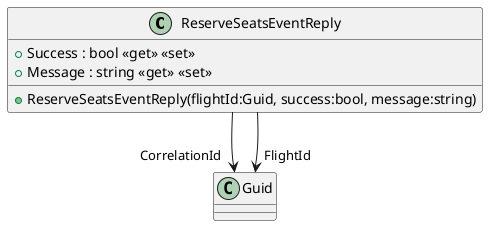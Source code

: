 @startuml
class ReserveSeatsEventReply {
    + Success : bool <<get>> <<set>>
    + Message : string <<get>> <<set>>
    + ReserveSeatsEventReply(flightId:Guid, success:bool, message:string)
}
ReserveSeatsEventReply --> "CorrelationId" Guid
ReserveSeatsEventReply --> "FlightId" Guid
@enduml
